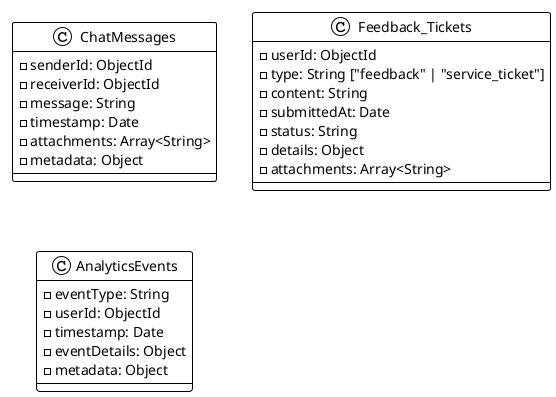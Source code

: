 @startuml
!theme plain

class "ChatMessages" {
    -senderId: ObjectId
    -receiverId: ObjectId
    -message: String
    -timestamp: Date
    -attachments: Array<String>
    -metadata: Object
}

class "Feedback_Tickets" {
    -userId: ObjectId
    -type: String ["feedback" | "service_ticket"]
    -content: String
    -submittedAt: Date
    -status: String
    -details: Object
    -attachments: Array<String>
}

class "AnalyticsEvents" {
    -eventType: String
    -userId: ObjectId
    -timestamp: Date
    -eventDetails: Object
    -metadata: Object
}



@enduml
